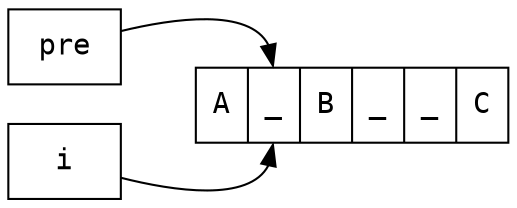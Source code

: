digraph s {
    rankdir=LR;
    
    node[shape="record",fontname="Consolas,Monaca", fontsize="14pt"];
    node_array[label="{<d0>A|<d1>_|<d2>B|<d3>_|<d4>_|<d5>C}"];
    
    "pre" -> node_array:d1;
    "i" -> node_array:d1;
}